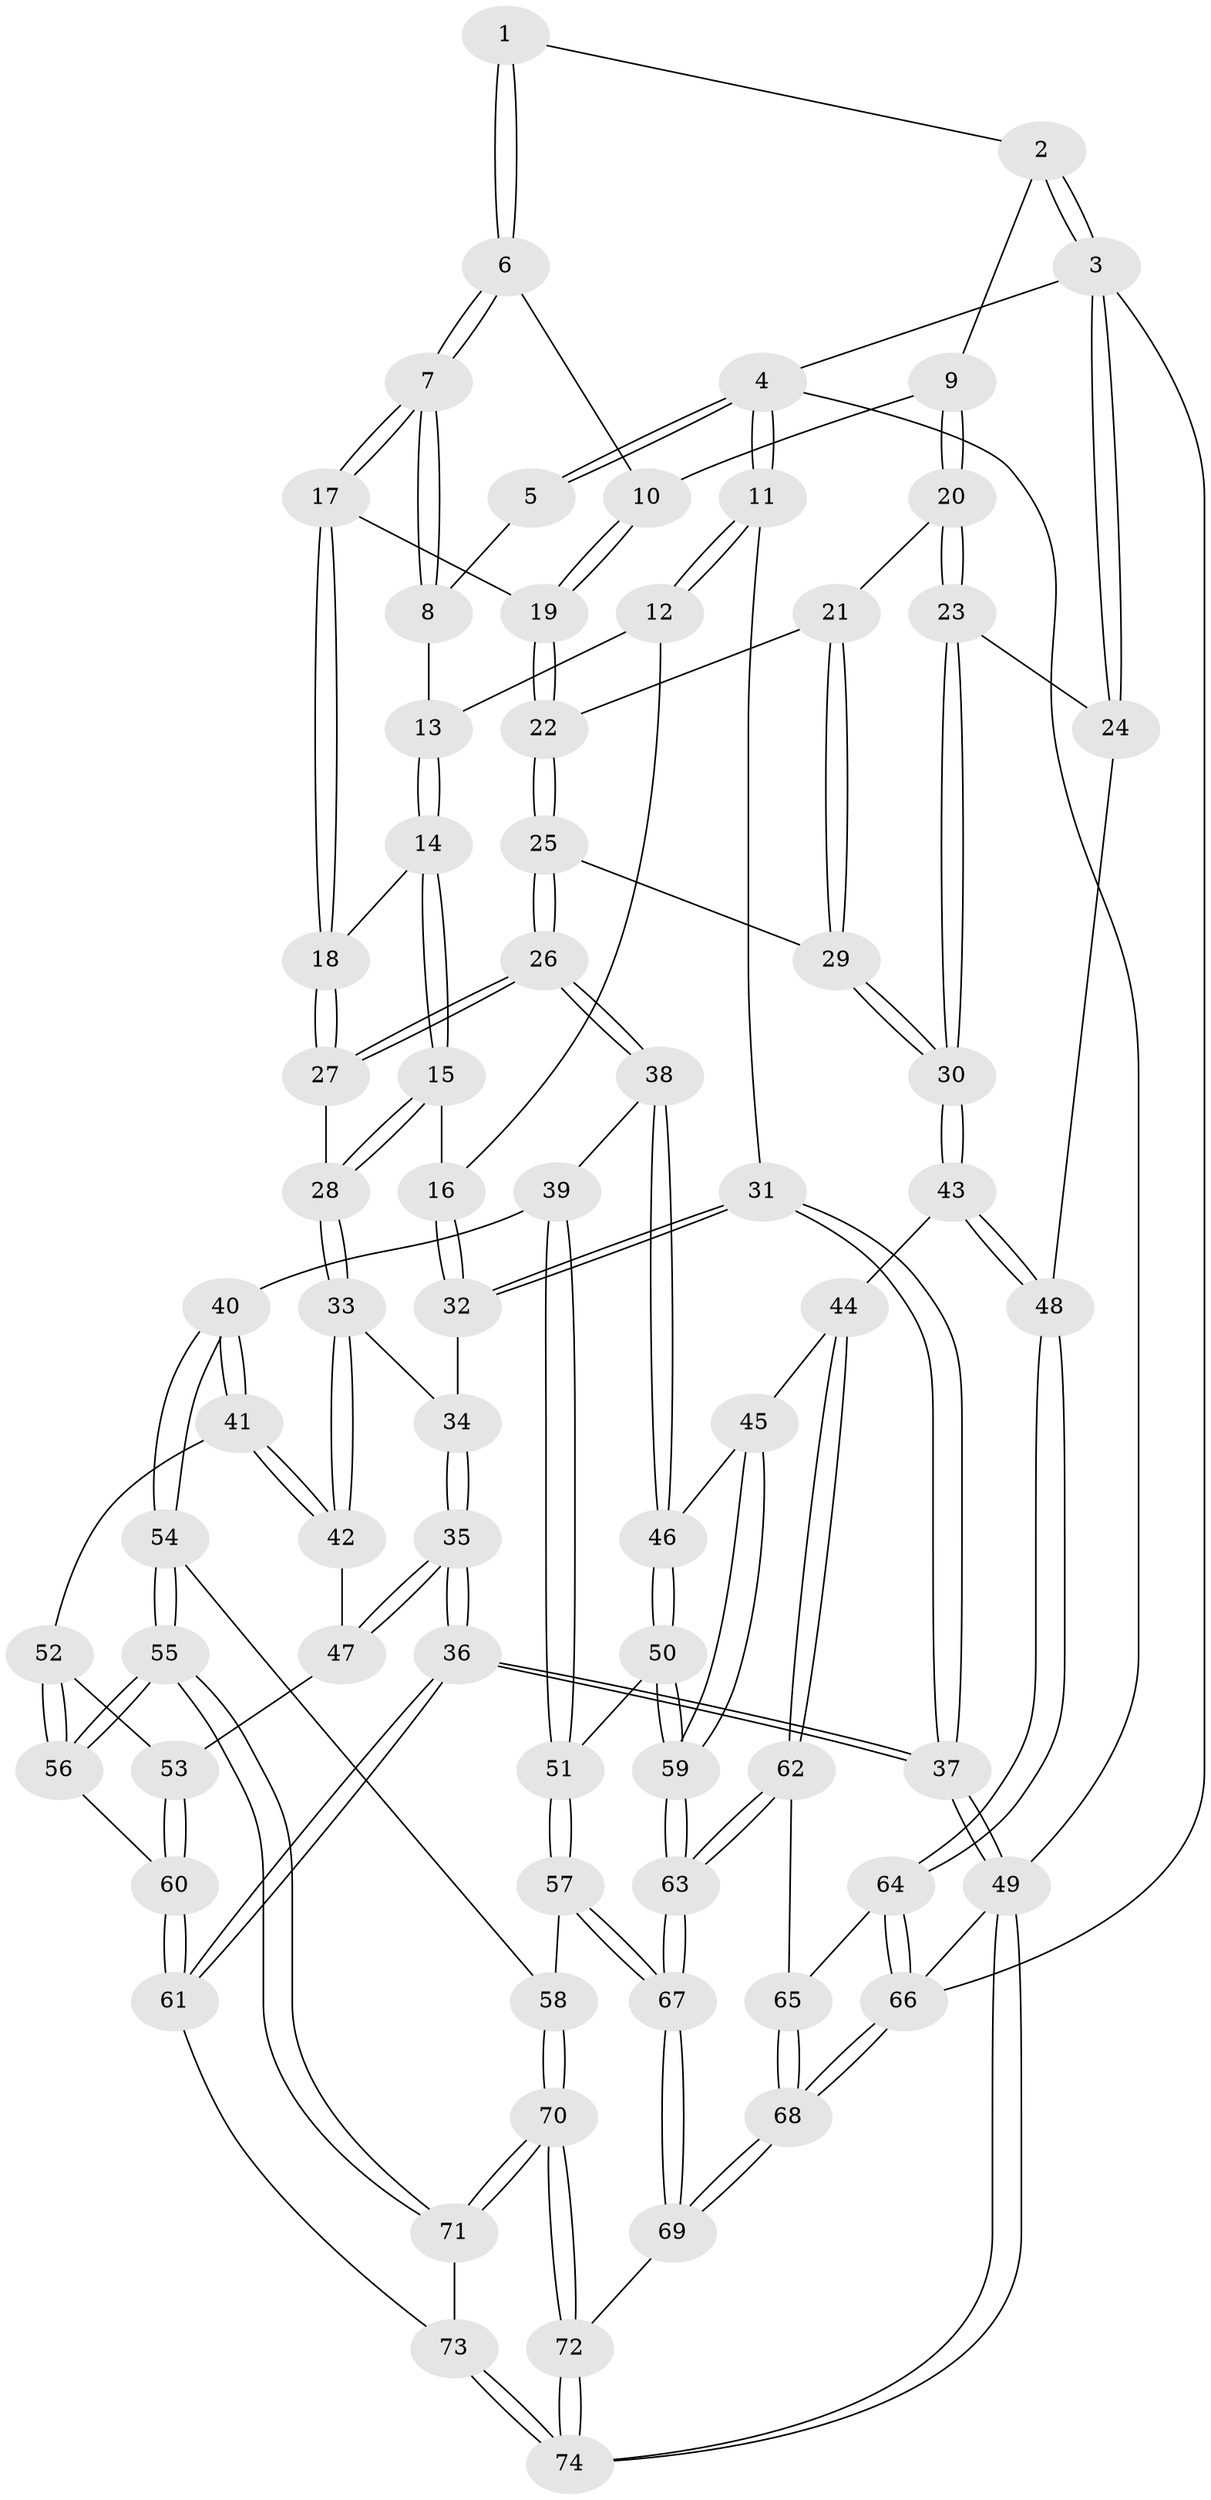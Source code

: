 // Generated by graph-tools (version 1.1) at 2025/03/03/09/25 03:03:18]
// undirected, 74 vertices, 182 edges
graph export_dot {
graph [start="1"]
  node [color=gray90,style=filled];
  1 [pos="+0.8299288048614352+0"];
  2 [pos="+0.8426183311176966+0"];
  3 [pos="+1+0"];
  4 [pos="+0+0"];
  5 [pos="+0.3815666750737934+0"];
  6 [pos="+0.6331860799053193+0.09241116795564869"];
  7 [pos="+0.46284535001718724+0.18881713071959053"];
  8 [pos="+0.38032284147735346+0"];
  9 [pos="+0.8463796293000071+0.1844502818354308"];
  10 [pos="+0.720400588586442+0.2100260422979296"];
  11 [pos="+0+0"];
  12 [pos="+0.1621079431199073+0.11897050362278923"];
  13 [pos="+0.2057591698594281+0.1267359280188591"];
  14 [pos="+0.222728446790751+0.18942535844014824"];
  15 [pos="+0.15374246458909055+0.3405705228346034"];
  16 [pos="+0+0.310591416935166"];
  17 [pos="+0.46280023715053753+0.19526929673171473"];
  18 [pos="+0.43967315335919266+0.22904865582079628"];
  19 [pos="+0.6331111748027092+0.26276461988497307"];
  20 [pos="+0.9252423965739799+0.2953536802842187"];
  21 [pos="+0.7477929731234008+0.3859751710437465"];
  22 [pos="+0.6417739871511601+0.2993953627482938"];
  23 [pos="+0.9273927174527616+0.2966290002216167"];
  24 [pos="+1+0.3476571924461495"];
  25 [pos="+0.5672315005990453+0.487132251225901"];
  26 [pos="+0.5534087968153054+0.4969005094106674"];
  27 [pos="+0.39663811874903837+0.35634902398664003"];
  28 [pos="+0.2612944328866436+0.4212941935090976"];
  29 [pos="+0.7175331915344151+0.45290300655772137"];
  30 [pos="+0.8234027378803432+0.5734891927921918"];
  31 [pos="+0+0.30246258939078985"];
  32 [pos="+0+0.3109723780206296"];
  33 [pos="+0.25194913954123543+0.482821141014959"];
  34 [pos="+0.10680985110483007+0.5313087466571152"];
  35 [pos="+0.008573809353021314+0.6564671528831401"];
  36 [pos="+0+0.7422245375576983"];
  37 [pos="+0+0.7434972440620767"];
  38 [pos="+0.5533206998691347+0.49926418092831454"];
  39 [pos="+0.5038735974007036+0.5702537648197326"];
  40 [pos="+0.39831486619236434+0.6244841302475991"];
  41 [pos="+0.3145872121397722+0.5967773904209295"];
  42 [pos="+0.2579782663038468+0.5124739217416746"];
  43 [pos="+0.8256141617656586+0.5845432043702247"];
  44 [pos="+0.8090919376282569+0.6181964751983225"];
  45 [pos="+0.7789179995070252+0.6192822514409458"];
  46 [pos="+0.664019938298986+0.6174043189205379"];
  47 [pos="+0.16184810620114043+0.6286310863209114"];
  48 [pos="+1+0.547033777314785"];
  49 [pos="+0+1"];
  50 [pos="+0.6192260581783935+0.7199763883510532"];
  51 [pos="+0.5445428188087038+0.7071971614434548"];
  52 [pos="+0.3134492424025626+0.5994408326864394"];
  53 [pos="+0.19496258203514008+0.6973164570651124"];
  54 [pos="+0.4016022774387346+0.6398732324163707"];
  55 [pos="+0.35449995450312305+0.8156726690927568"];
  56 [pos="+0.28303143675441067+0.7460002300898346"];
  57 [pos="+0.5014338752342249+0.7414896381553647"];
  58 [pos="+0.484866686654151+0.7474330797795316"];
  59 [pos="+0.6446378837802185+0.7669730790195918"];
  60 [pos="+0.19398770561871792+0.7482890954493723"];
  61 [pos="+0.10422912449074902+0.8202630863364064"];
  62 [pos="+0.8168913569735317+0.6522051676913163"];
  63 [pos="+0.6614474992504986+0.8040107024016018"];
  64 [pos="+1+0.8286903348596075"];
  65 [pos="+0.8427782496103567+0.6960857929600026"];
  66 [pos="+1+1"];
  67 [pos="+0.6701286974230427+0.9327353594908756"];
  68 [pos="+0.7552874257091233+1"];
  69 [pos="+0.7066100906913527+1"];
  70 [pos="+0.3927018307402078+0.8803628768819416"];
  71 [pos="+0.38104714842303816+0.8727140680830893"];
  72 [pos="+0.5395822342084184+1"];
  73 [pos="+0.16437856657050082+0.8954439137770879"];
  74 [pos="+0.1468281229957588+1"];
  1 -- 2;
  1 -- 6;
  1 -- 6;
  2 -- 3;
  2 -- 3;
  2 -- 9;
  3 -- 4;
  3 -- 24;
  3 -- 24;
  3 -- 66;
  4 -- 5;
  4 -- 5;
  4 -- 11;
  4 -- 11;
  4 -- 49;
  5 -- 8;
  6 -- 7;
  6 -- 7;
  6 -- 10;
  7 -- 8;
  7 -- 8;
  7 -- 17;
  7 -- 17;
  8 -- 13;
  9 -- 10;
  9 -- 20;
  9 -- 20;
  10 -- 19;
  10 -- 19;
  11 -- 12;
  11 -- 12;
  11 -- 31;
  12 -- 13;
  12 -- 16;
  13 -- 14;
  13 -- 14;
  14 -- 15;
  14 -- 15;
  14 -- 18;
  15 -- 16;
  15 -- 28;
  15 -- 28;
  16 -- 32;
  16 -- 32;
  17 -- 18;
  17 -- 18;
  17 -- 19;
  18 -- 27;
  18 -- 27;
  19 -- 22;
  19 -- 22;
  20 -- 21;
  20 -- 23;
  20 -- 23;
  21 -- 22;
  21 -- 29;
  21 -- 29;
  22 -- 25;
  22 -- 25;
  23 -- 24;
  23 -- 30;
  23 -- 30;
  24 -- 48;
  25 -- 26;
  25 -- 26;
  25 -- 29;
  26 -- 27;
  26 -- 27;
  26 -- 38;
  26 -- 38;
  27 -- 28;
  28 -- 33;
  28 -- 33;
  29 -- 30;
  29 -- 30;
  30 -- 43;
  30 -- 43;
  31 -- 32;
  31 -- 32;
  31 -- 37;
  31 -- 37;
  32 -- 34;
  33 -- 34;
  33 -- 42;
  33 -- 42;
  34 -- 35;
  34 -- 35;
  35 -- 36;
  35 -- 36;
  35 -- 47;
  35 -- 47;
  36 -- 37;
  36 -- 37;
  36 -- 61;
  36 -- 61;
  37 -- 49;
  37 -- 49;
  38 -- 39;
  38 -- 46;
  38 -- 46;
  39 -- 40;
  39 -- 51;
  39 -- 51;
  40 -- 41;
  40 -- 41;
  40 -- 54;
  40 -- 54;
  41 -- 42;
  41 -- 42;
  41 -- 52;
  42 -- 47;
  43 -- 44;
  43 -- 48;
  43 -- 48;
  44 -- 45;
  44 -- 62;
  44 -- 62;
  45 -- 46;
  45 -- 59;
  45 -- 59;
  46 -- 50;
  46 -- 50;
  47 -- 53;
  48 -- 64;
  48 -- 64;
  49 -- 74;
  49 -- 74;
  49 -- 66;
  50 -- 51;
  50 -- 59;
  50 -- 59;
  51 -- 57;
  51 -- 57;
  52 -- 53;
  52 -- 56;
  52 -- 56;
  53 -- 60;
  53 -- 60;
  54 -- 55;
  54 -- 55;
  54 -- 58;
  55 -- 56;
  55 -- 56;
  55 -- 71;
  55 -- 71;
  56 -- 60;
  57 -- 58;
  57 -- 67;
  57 -- 67;
  58 -- 70;
  58 -- 70;
  59 -- 63;
  59 -- 63;
  60 -- 61;
  60 -- 61;
  61 -- 73;
  62 -- 63;
  62 -- 63;
  62 -- 65;
  63 -- 67;
  63 -- 67;
  64 -- 65;
  64 -- 66;
  64 -- 66;
  65 -- 68;
  65 -- 68;
  66 -- 68;
  66 -- 68;
  67 -- 69;
  67 -- 69;
  68 -- 69;
  68 -- 69;
  69 -- 72;
  70 -- 71;
  70 -- 71;
  70 -- 72;
  70 -- 72;
  71 -- 73;
  72 -- 74;
  72 -- 74;
  73 -- 74;
  73 -- 74;
}
